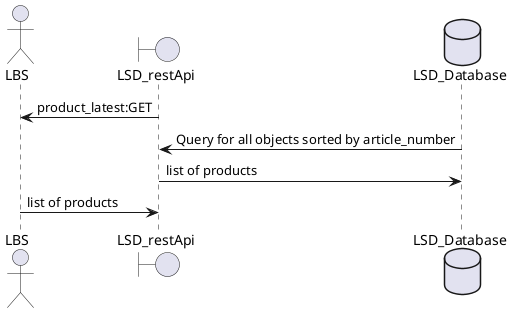 @startuml
actor LBS
boundary LSD_restApi
database LSD_Database

LBS <- LSD_restApi : product_latest:GET
LSD_restApi <- LSD_Database : Query for all objects sorted by article_number
LSD_Database <- LSD_restApi : list of products
LSD_restApi <- LBS : list of products
@enduml